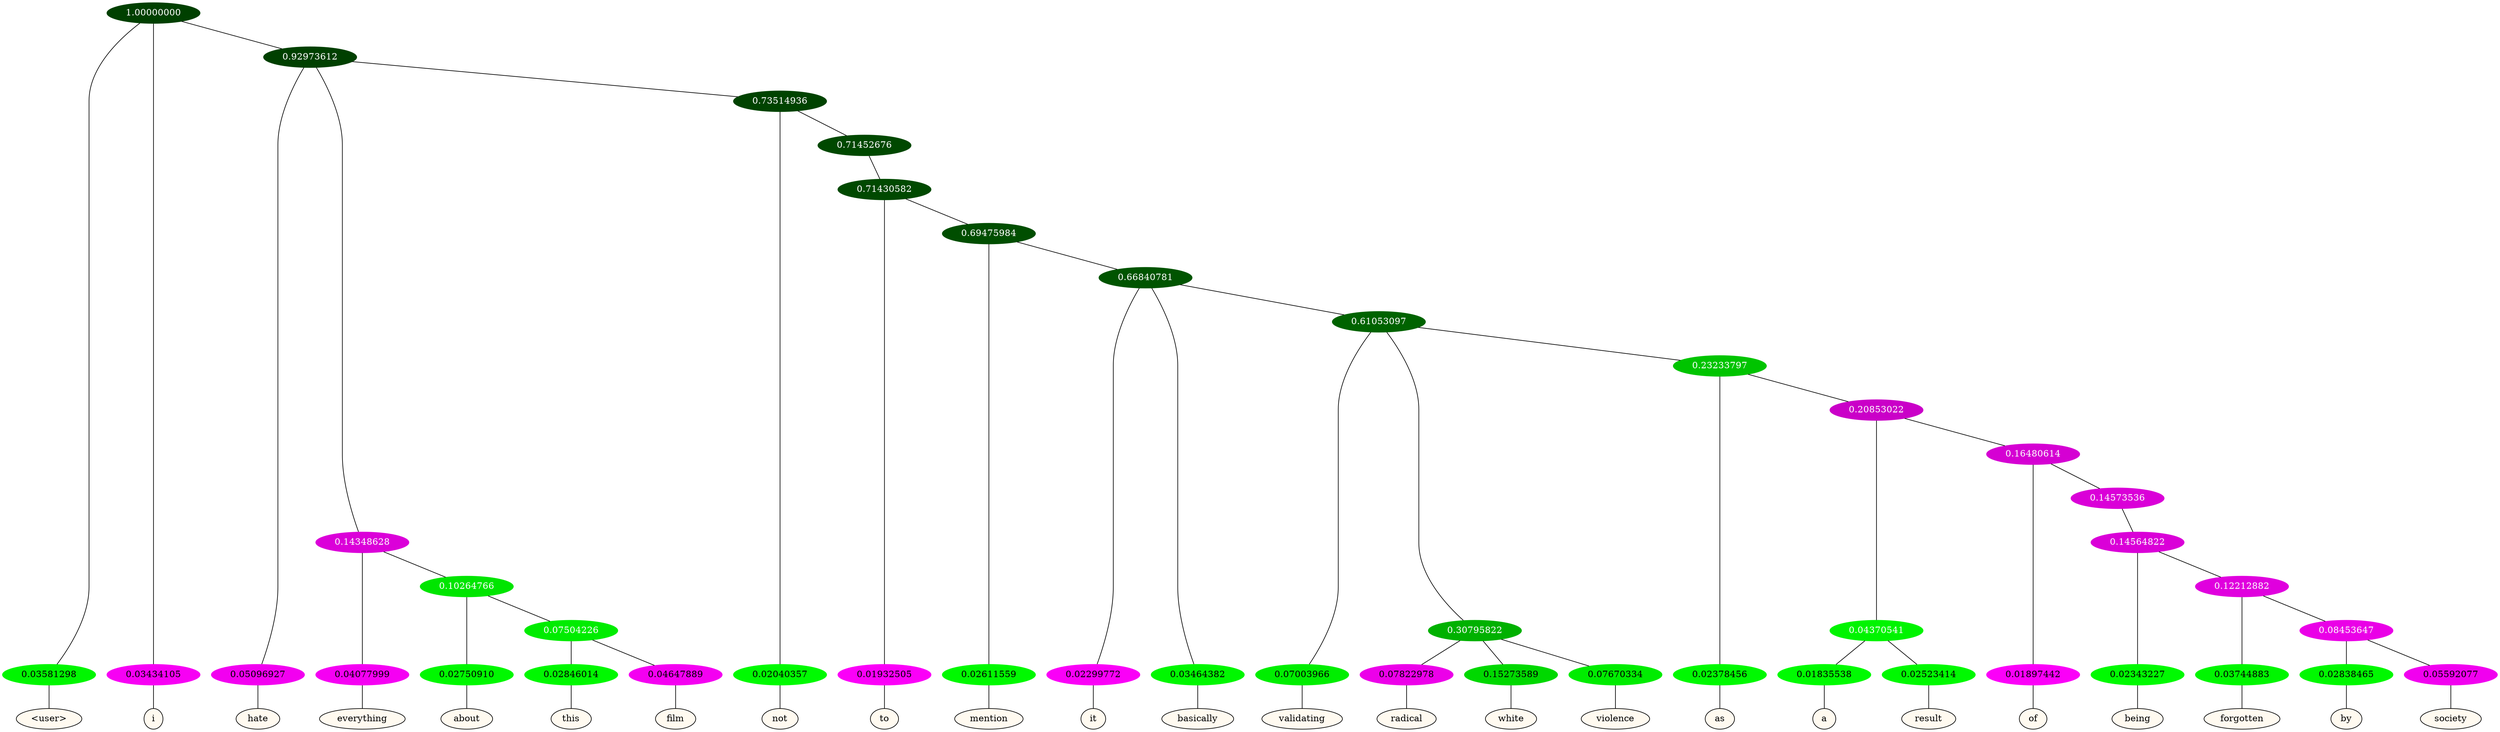 graph {
	node [format=png height=0.15 nodesep=0.001 ordering=out overlap=prism overlap_scaling=0.01 ranksep=0.001 ratio=0.2 style=filled width=0.15]
	{
		rank=same
		a_w_1 [label="\<user\>" color=black fillcolor=floralwhite style="filled,solid"]
		a_w_2 [label=i color=black fillcolor=floralwhite style="filled,solid"]
		a_w_4 [label=hate color=black fillcolor=floralwhite style="filled,solid"]
		a_w_7 [label=everything color=black fillcolor=floralwhite style="filled,solid"]
		a_w_11 [label=about color=black fillcolor=floralwhite style="filled,solid"]
		a_w_14 [label=this color=black fillcolor=floralwhite style="filled,solid"]
		a_w_15 [label=film color=black fillcolor=floralwhite style="filled,solid"]
		a_w_9 [label=not color=black fillcolor=floralwhite style="filled,solid"]
		a_w_16 [label=to color=black fillcolor=floralwhite style="filled,solid"]
		a_w_18 [label=mention color=black fillcolor=floralwhite style="filled,solid"]
		a_w_20 [label=it color=black fillcolor=floralwhite style="filled,solid"]
		a_w_21 [label=basically color=black fillcolor=floralwhite style="filled,solid"]
		a_w_23 [label=validating color=black fillcolor=floralwhite style="filled,solid"]
		a_w_26 [label=radical color=black fillcolor=floralwhite style="filled,solid"]
		a_w_27 [label=white color=black fillcolor=floralwhite style="filled,solid"]
		a_w_28 [label=violence color=black fillcolor=floralwhite style="filled,solid"]
		a_w_29 [label=as color=black fillcolor=floralwhite style="filled,solid"]
		a_w_33 [label=a color=black fillcolor=floralwhite style="filled,solid"]
		a_w_34 [label=result color=black fillcolor=floralwhite style="filled,solid"]
		a_w_35 [label=of color=black fillcolor=floralwhite style="filled,solid"]
		a_w_38 [label=being color=black fillcolor=floralwhite style="filled,solid"]
		a_w_40 [label=forgotten color=black fillcolor=floralwhite style="filled,solid"]
		a_w_42 [label=by color=black fillcolor=floralwhite style="filled,solid"]
		a_w_43 [label=society color=black fillcolor=floralwhite style="filled,solid"]
	}
	a_n_1 -- a_w_1
	a_n_2 -- a_w_2
	a_n_4 -- a_w_4
	a_n_7 -- a_w_7
	a_n_11 -- a_w_11
	a_n_14 -- a_w_14
	a_n_15 -- a_w_15
	a_n_9 -- a_w_9
	a_n_16 -- a_w_16
	a_n_18 -- a_w_18
	a_n_20 -- a_w_20
	a_n_21 -- a_w_21
	a_n_23 -- a_w_23
	a_n_26 -- a_w_26
	a_n_27 -- a_w_27
	a_n_28 -- a_w_28
	a_n_29 -- a_w_29
	a_n_33 -- a_w_33
	a_n_34 -- a_w_34
	a_n_35 -- a_w_35
	a_n_38 -- a_w_38
	a_n_40 -- a_w_40
	a_n_42 -- a_w_42
	a_n_43 -- a_w_43
	{
		rank=same
		a_n_1 [label=0.03581298 color="0.334 1.000 0.964" fontcolor=black]
		a_n_2 [label=0.03434105 color="0.835 1.000 0.966" fontcolor=black]
		a_n_4 [label=0.05096927 color="0.835 1.000 0.949" fontcolor=black]
		a_n_7 [label=0.04077999 color="0.835 1.000 0.959" fontcolor=black]
		a_n_11 [label=0.02750910 color="0.334 1.000 0.972" fontcolor=black]
		a_n_14 [label=0.02846014 color="0.334 1.000 0.972" fontcolor=black]
		a_n_15 [label=0.04647889 color="0.835 1.000 0.954" fontcolor=black]
		a_n_9 [label=0.02040357 color="0.334 1.000 0.980" fontcolor=black]
		a_n_16 [label=0.01932505 color="0.835 1.000 0.981" fontcolor=black]
		a_n_18 [label=0.02611559 color="0.334 1.000 0.974" fontcolor=black]
		a_n_20 [label=0.02299772 color="0.835 1.000 0.977" fontcolor=black]
		a_n_21 [label=0.03464382 color="0.334 1.000 0.965" fontcolor=black]
		a_n_23 [label=0.07003966 color="0.334 1.000 0.930" fontcolor=black]
		a_n_26 [label=0.07822978 color="0.835 1.000 0.922" fontcolor=black]
		a_n_27 [label=0.15273589 color="0.334 1.000 0.847" fontcolor=black]
		a_n_28 [label=0.07670334 color="0.334 1.000 0.923" fontcolor=black]
		a_n_29 [label=0.02378456 color="0.334 1.000 0.976" fontcolor=black]
		a_n_33 [label=0.01835538 color="0.334 1.000 0.982" fontcolor=black]
		a_n_34 [label=0.02523414 color="0.334 1.000 0.975" fontcolor=black]
		a_n_35 [label=0.01897442 color="0.835 1.000 0.981" fontcolor=black]
		a_n_38 [label=0.02343227 color="0.334 1.000 0.977" fontcolor=black]
		a_n_40 [label=0.03744883 color="0.334 1.000 0.963" fontcolor=black]
		a_n_42 [label=0.02838465 color="0.334 1.000 0.972" fontcolor=black]
		a_n_43 [label=0.05592077 color="0.835 1.000 0.944" fontcolor=black]
	}
	a_n_0 [label=1.00000000 color="0.334 1.000 0.250" fontcolor=grey99]
	a_n_0 -- a_n_1
	a_n_0 -- a_n_2
	a_n_3 [label=0.92973612 color="0.334 1.000 0.250" fontcolor=grey99]
	a_n_0 -- a_n_3
	a_n_3 -- a_n_4
	a_n_5 [label=0.14348628 color="0.835 1.000 0.857" fontcolor=grey99]
	a_n_3 -- a_n_5
	a_n_6 [label=0.73514936 color="0.334 1.000 0.265" fontcolor=grey99]
	a_n_3 -- a_n_6
	a_n_5 -- a_n_7
	a_n_8 [label=0.10264766 color="0.334 1.000 0.897" fontcolor=grey99]
	a_n_5 -- a_n_8
	a_n_6 -- a_n_9
	a_n_10 [label=0.71452676 color="0.334 1.000 0.285" fontcolor=grey99]
	a_n_6 -- a_n_10
	a_n_8 -- a_n_11
	a_n_12 [label=0.07504226 color="0.334 1.000 0.925" fontcolor=grey99]
	a_n_8 -- a_n_12
	a_n_13 [label=0.71430582 color="0.334 1.000 0.286" fontcolor=grey99]
	a_n_10 -- a_n_13
	a_n_12 -- a_n_14
	a_n_12 -- a_n_15
	a_n_13 -- a_n_16
	a_n_17 [label=0.69475984 color="0.334 1.000 0.305" fontcolor=grey99]
	a_n_13 -- a_n_17
	a_n_17 -- a_n_18
	a_n_19 [label=0.66840781 color="0.334 1.000 0.332" fontcolor=grey99]
	a_n_17 -- a_n_19
	a_n_19 -- a_n_20
	a_n_19 -- a_n_21
	a_n_22 [label=0.61053097 color="0.334 1.000 0.389" fontcolor=grey99]
	a_n_19 -- a_n_22
	a_n_22 -- a_n_23
	a_n_24 [label=0.30795822 color="0.334 1.000 0.692" fontcolor=grey99]
	a_n_22 -- a_n_24
	a_n_25 [label=0.23233797 color="0.334 1.000 0.768" fontcolor=grey99]
	a_n_22 -- a_n_25
	a_n_24 -- a_n_26
	a_n_24 -- a_n_27
	a_n_24 -- a_n_28
	a_n_25 -- a_n_29
	a_n_30 [label=0.20853022 color="0.835 1.000 0.791" fontcolor=grey99]
	a_n_25 -- a_n_30
	a_n_31 [label=0.04370541 color="0.334 1.000 0.956" fontcolor=grey99]
	a_n_30 -- a_n_31
	a_n_32 [label=0.16480614 color="0.835 1.000 0.835" fontcolor=grey99]
	a_n_30 -- a_n_32
	a_n_31 -- a_n_33
	a_n_31 -- a_n_34
	a_n_32 -- a_n_35
	a_n_36 [label=0.14573536 color="0.835 1.000 0.854" fontcolor=grey99]
	a_n_32 -- a_n_36
	a_n_37 [label=0.14564822 color="0.835 1.000 0.854" fontcolor=grey99]
	a_n_36 -- a_n_37
	a_n_37 -- a_n_38
	a_n_39 [label=0.12212882 color="0.835 1.000 0.878" fontcolor=grey99]
	a_n_37 -- a_n_39
	a_n_39 -- a_n_40
	a_n_41 [label=0.08453647 color="0.835 1.000 0.915" fontcolor=grey99]
	a_n_39 -- a_n_41
	a_n_41 -- a_n_42
	a_n_41 -- a_n_43
}
